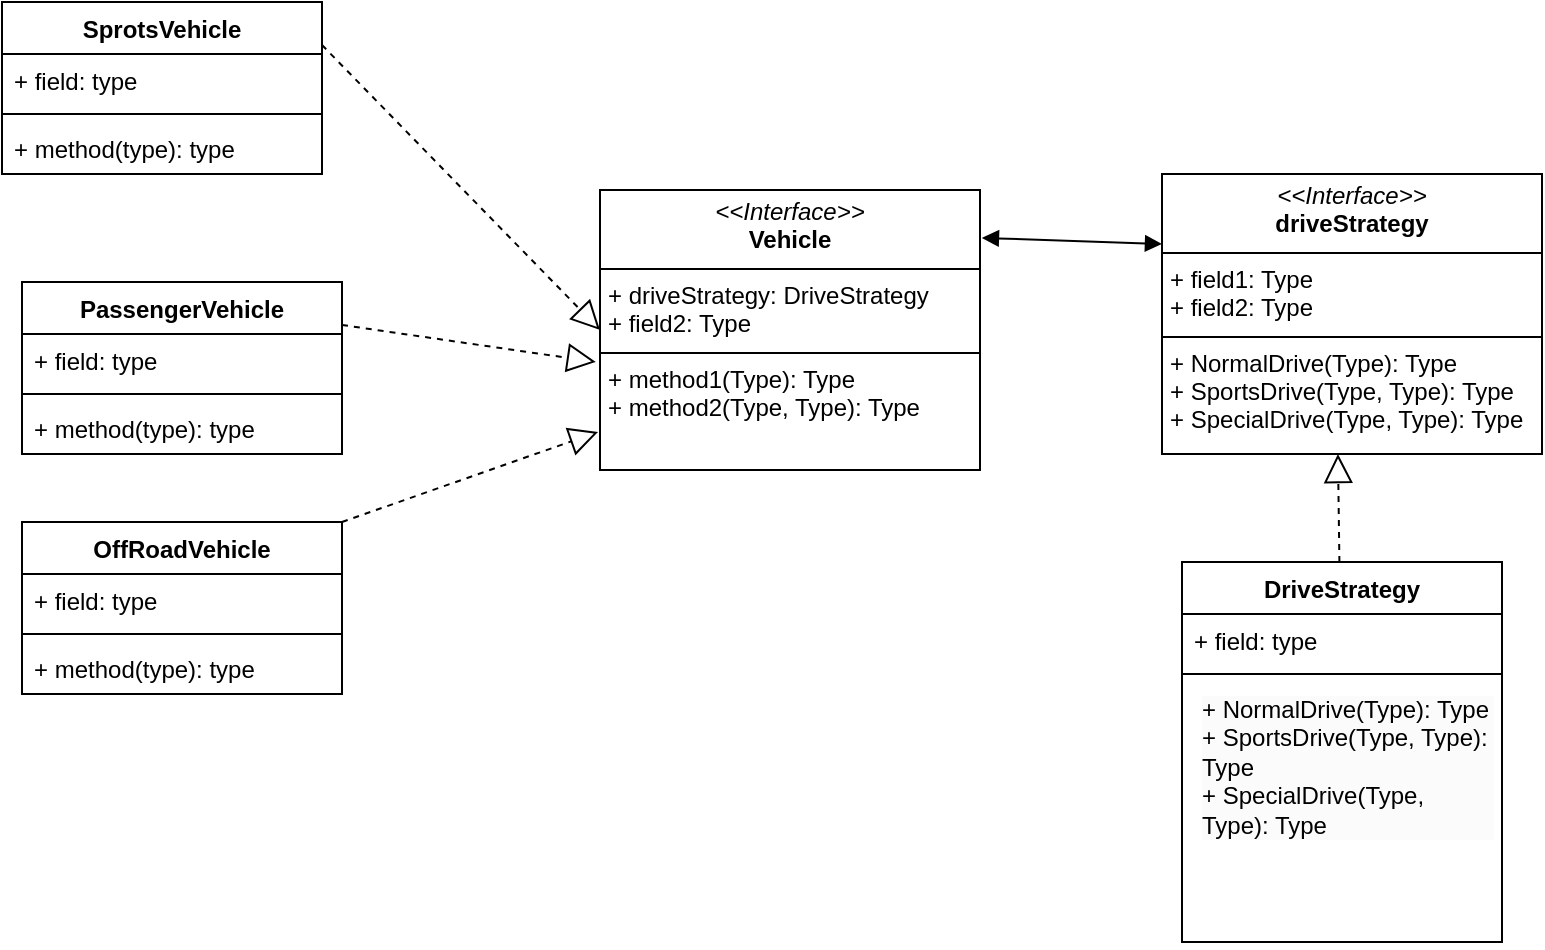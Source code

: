 <mxfile version="24.7.16">
  <diagram name="Page-1" id="EjR2dAazIGCj3mZ3ra8P">
    <mxGraphModel dx="1530" dy="968" grid="1" gridSize="10" guides="1" tooltips="1" connect="1" arrows="1" fold="1" page="1" pageScale="1" pageWidth="827" pageHeight="1169" math="0" shadow="0">
      <root>
        <mxCell id="0" />
        <mxCell id="1" parent="0" />
        <mxCell id="by1Uv4QPf6NhOtycy5rr-1" value="&lt;p style=&quot;margin:0px;margin-top:4px;text-align:center;&quot;&gt;&lt;i&gt;&amp;lt;&amp;lt;Interface&amp;gt;&amp;gt;&lt;/i&gt;&lt;br&gt;&lt;b&gt;Vehicle&lt;/b&gt;&lt;/p&gt;&lt;hr size=&quot;1&quot; style=&quot;border-style:solid;&quot;&gt;&lt;p style=&quot;margin:0px;margin-left:4px;&quot;&gt;+ driveStrategy: DriveStrategy&lt;br&gt;+ field2: Type&lt;/p&gt;&lt;hr size=&quot;1&quot; style=&quot;border-style:solid;&quot;&gt;&lt;p style=&quot;margin:0px;margin-left:4px;&quot;&gt;+ method1(Type): Type&lt;br&gt;+ method2(Type, Type): Type&lt;/p&gt;" style="verticalAlign=top;align=left;overflow=fill;html=1;whiteSpace=wrap;" vertex="1" parent="1">
          <mxGeometry x="328" y="414" width="190" height="140" as="geometry" />
        </mxCell>
        <mxCell id="by1Uv4QPf6NhOtycy5rr-14" value="" style="endArrow=block;dashed=1;endFill=0;endSize=12;html=1;rounded=0;exitX=1;exitY=0.25;exitDx=0;exitDy=0;entryX=0;entryY=0.5;entryDx=0;entryDy=0;" edge="1" parent="1" source="by1Uv4QPf6NhOtycy5rr-17" target="by1Uv4QPf6NhOtycy5rr-1">
          <mxGeometry width="160" relative="1" as="geometry">
            <mxPoint x="199" y="375" as="sourcePoint" />
            <mxPoint x="389" y="330" as="targetPoint" />
          </mxGeometry>
        </mxCell>
        <mxCell id="by1Uv4QPf6NhOtycy5rr-15" value="" style="endArrow=block;dashed=1;endFill=0;endSize=12;html=1;rounded=0;exitX=1;exitY=0;exitDx=0;exitDy=0;entryX=-0.005;entryY=0.864;entryDx=0;entryDy=0;entryPerimeter=0;" edge="1" parent="1" source="by1Uv4QPf6NhOtycy5rr-21" target="by1Uv4QPf6NhOtycy5rr-1">
          <mxGeometry width="160" relative="1" as="geometry">
            <mxPoint x="201.94" y="599.984" as="sourcePoint" />
            <mxPoint x="309" y="440" as="targetPoint" />
          </mxGeometry>
        </mxCell>
        <mxCell id="by1Uv4QPf6NhOtycy5rr-16" value="" style="endArrow=block;dashed=1;endFill=0;endSize=12;html=1;rounded=0;exitX=1;exitY=0.25;exitDx=0;exitDy=0;entryX=-0.011;entryY=0.614;entryDx=0;entryDy=0;entryPerimeter=0;" edge="1" parent="1" source="by1Uv4QPf6NhOtycy5rr-25" target="by1Uv4QPf6NhOtycy5rr-1">
          <mxGeometry width="160" relative="1" as="geometry">
            <mxPoint x="201.94" y="508.994" as="sourcePoint" />
            <mxPoint x="296" y="453" as="targetPoint" />
          </mxGeometry>
        </mxCell>
        <mxCell id="by1Uv4QPf6NhOtycy5rr-17" value="SprotsVehicle" style="swimlane;fontStyle=1;align=center;verticalAlign=top;childLayout=stackLayout;horizontal=1;startSize=26;horizontalStack=0;resizeParent=1;resizeParentMax=0;resizeLast=0;collapsible=1;marginBottom=0;whiteSpace=wrap;html=1;" vertex="1" parent="1">
          <mxGeometry x="29" y="320" width="160" height="86" as="geometry" />
        </mxCell>
        <mxCell id="by1Uv4QPf6NhOtycy5rr-18" value="+ field: type" style="text;strokeColor=none;fillColor=none;align=left;verticalAlign=top;spacingLeft=4;spacingRight=4;overflow=hidden;rotatable=0;points=[[0,0.5],[1,0.5]];portConstraint=eastwest;whiteSpace=wrap;html=1;" vertex="1" parent="by1Uv4QPf6NhOtycy5rr-17">
          <mxGeometry y="26" width="160" height="26" as="geometry" />
        </mxCell>
        <mxCell id="by1Uv4QPf6NhOtycy5rr-19" value="" style="line;strokeWidth=1;fillColor=none;align=left;verticalAlign=middle;spacingTop=-1;spacingLeft=3;spacingRight=3;rotatable=0;labelPosition=right;points=[];portConstraint=eastwest;strokeColor=inherit;" vertex="1" parent="by1Uv4QPf6NhOtycy5rr-17">
          <mxGeometry y="52" width="160" height="8" as="geometry" />
        </mxCell>
        <mxCell id="by1Uv4QPf6NhOtycy5rr-20" value="+ method(type): type" style="text;strokeColor=none;fillColor=none;align=left;verticalAlign=top;spacingLeft=4;spacingRight=4;overflow=hidden;rotatable=0;points=[[0,0.5],[1,0.5]];portConstraint=eastwest;whiteSpace=wrap;html=1;" vertex="1" parent="by1Uv4QPf6NhOtycy5rr-17">
          <mxGeometry y="60" width="160" height="26" as="geometry" />
        </mxCell>
        <mxCell id="by1Uv4QPf6NhOtycy5rr-21" value="OffRoadVehicle" style="swimlane;fontStyle=1;align=center;verticalAlign=top;childLayout=stackLayout;horizontal=1;startSize=26;horizontalStack=0;resizeParent=1;resizeParentMax=0;resizeLast=0;collapsible=1;marginBottom=0;whiteSpace=wrap;html=1;" vertex="1" parent="1">
          <mxGeometry x="39" y="580" width="160" height="86" as="geometry" />
        </mxCell>
        <mxCell id="by1Uv4QPf6NhOtycy5rr-22" value="+ field: type" style="text;strokeColor=none;fillColor=none;align=left;verticalAlign=top;spacingLeft=4;spacingRight=4;overflow=hidden;rotatable=0;points=[[0,0.5],[1,0.5]];portConstraint=eastwest;whiteSpace=wrap;html=1;" vertex="1" parent="by1Uv4QPf6NhOtycy5rr-21">
          <mxGeometry y="26" width="160" height="26" as="geometry" />
        </mxCell>
        <mxCell id="by1Uv4QPf6NhOtycy5rr-23" value="" style="line;strokeWidth=1;fillColor=none;align=left;verticalAlign=middle;spacingTop=-1;spacingLeft=3;spacingRight=3;rotatable=0;labelPosition=right;points=[];portConstraint=eastwest;strokeColor=inherit;" vertex="1" parent="by1Uv4QPf6NhOtycy5rr-21">
          <mxGeometry y="52" width="160" height="8" as="geometry" />
        </mxCell>
        <mxCell id="by1Uv4QPf6NhOtycy5rr-24" value="+ method(type): type" style="text;strokeColor=none;fillColor=none;align=left;verticalAlign=top;spacingLeft=4;spacingRight=4;overflow=hidden;rotatable=0;points=[[0,0.5],[1,0.5]];portConstraint=eastwest;whiteSpace=wrap;html=1;" vertex="1" parent="by1Uv4QPf6NhOtycy5rr-21">
          <mxGeometry y="60" width="160" height="26" as="geometry" />
        </mxCell>
        <mxCell id="by1Uv4QPf6NhOtycy5rr-25" value="PassengerVehicle" style="swimlane;fontStyle=1;align=center;verticalAlign=top;childLayout=stackLayout;horizontal=1;startSize=26;horizontalStack=0;resizeParent=1;resizeParentMax=0;resizeLast=0;collapsible=1;marginBottom=0;whiteSpace=wrap;html=1;" vertex="1" parent="1">
          <mxGeometry x="39" y="460" width="160" height="86" as="geometry" />
        </mxCell>
        <mxCell id="by1Uv4QPf6NhOtycy5rr-26" value="+ field: type" style="text;strokeColor=none;fillColor=none;align=left;verticalAlign=top;spacingLeft=4;spacingRight=4;overflow=hidden;rotatable=0;points=[[0,0.5],[1,0.5]];portConstraint=eastwest;whiteSpace=wrap;html=1;" vertex="1" parent="by1Uv4QPf6NhOtycy5rr-25">
          <mxGeometry y="26" width="160" height="26" as="geometry" />
        </mxCell>
        <mxCell id="by1Uv4QPf6NhOtycy5rr-27" value="" style="line;strokeWidth=1;fillColor=none;align=left;verticalAlign=middle;spacingTop=-1;spacingLeft=3;spacingRight=3;rotatable=0;labelPosition=right;points=[];portConstraint=eastwest;strokeColor=inherit;" vertex="1" parent="by1Uv4QPf6NhOtycy5rr-25">
          <mxGeometry y="52" width="160" height="8" as="geometry" />
        </mxCell>
        <mxCell id="by1Uv4QPf6NhOtycy5rr-28" value="+ method(type): type" style="text;strokeColor=none;fillColor=none;align=left;verticalAlign=top;spacingLeft=4;spacingRight=4;overflow=hidden;rotatable=0;points=[[0,0.5],[1,0.5]];portConstraint=eastwest;whiteSpace=wrap;html=1;" vertex="1" parent="by1Uv4QPf6NhOtycy5rr-25">
          <mxGeometry y="60" width="160" height="26" as="geometry" />
        </mxCell>
        <mxCell id="by1Uv4QPf6NhOtycy5rr-29" value="&lt;p style=&quot;margin:0px;margin-top:4px;text-align:center;&quot;&gt;&lt;i&gt;&amp;lt;&amp;lt;Interface&amp;gt;&amp;gt;&lt;/i&gt;&lt;br&gt;&lt;b&gt;driveStrategy&lt;/b&gt;&lt;/p&gt;&lt;hr size=&quot;1&quot; style=&quot;border-style:solid;&quot;&gt;&lt;p style=&quot;margin:0px;margin-left:4px;&quot;&gt;+ field1: Type&lt;br&gt;+ field2: Type&lt;/p&gt;&lt;hr size=&quot;1&quot; style=&quot;border-style:solid;&quot;&gt;&lt;p style=&quot;margin:0px;margin-left:4px;&quot;&gt;+ NormalDrive(Type): Type&lt;br&gt;+ SportsDrive(Type, Type): Type&lt;/p&gt;&lt;p style=&quot;margin:0px;margin-left:4px;&quot;&gt;+ SpecialDrive(Type, Type): Type&lt;br&gt;&lt;/p&gt;" style="verticalAlign=top;align=left;overflow=fill;html=1;whiteSpace=wrap;" vertex="1" parent="1">
          <mxGeometry x="609" y="406" width="190" height="140" as="geometry" />
        </mxCell>
        <mxCell id="by1Uv4QPf6NhOtycy5rr-30" value="DriveStrategy" style="swimlane;fontStyle=1;align=center;verticalAlign=top;childLayout=stackLayout;horizontal=1;startSize=26;horizontalStack=0;resizeParent=1;resizeParentMax=0;resizeLast=0;collapsible=1;marginBottom=0;whiteSpace=wrap;html=1;" vertex="1" parent="1">
          <mxGeometry x="619" y="600" width="160" height="190" as="geometry" />
        </mxCell>
        <mxCell id="by1Uv4QPf6NhOtycy5rr-31" value="+ field: type" style="text;strokeColor=none;fillColor=none;align=left;verticalAlign=top;spacingLeft=4;spacingRight=4;overflow=hidden;rotatable=0;points=[[0,0.5],[1,0.5]];portConstraint=eastwest;whiteSpace=wrap;html=1;" vertex="1" parent="by1Uv4QPf6NhOtycy5rr-30">
          <mxGeometry y="26" width="160" height="26" as="geometry" />
        </mxCell>
        <mxCell id="by1Uv4QPf6NhOtycy5rr-32" value="" style="line;strokeWidth=1;fillColor=none;align=left;verticalAlign=middle;spacingTop=-1;spacingLeft=3;spacingRight=3;rotatable=0;labelPosition=right;points=[];portConstraint=eastwest;strokeColor=inherit;" vertex="1" parent="by1Uv4QPf6NhOtycy5rr-30">
          <mxGeometry y="52" width="160" height="8" as="geometry" />
        </mxCell>
        <mxCell id="by1Uv4QPf6NhOtycy5rr-33" value="&lt;meta charset=&quot;utf-8&quot;&gt;&lt;p style=&quot;forced-color-adjust: none; color: rgb(0, 0, 0); font-family: Helvetica; font-size: 12px; font-style: normal; font-variant-ligatures: normal; font-variant-caps: normal; font-weight: 400; letter-spacing: normal; orphans: 2; text-align: left; text-indent: 0px; text-transform: none; widows: 2; word-spacing: 0px; -webkit-text-stroke-width: 0px; white-space: normal; background-color: rgb(251, 251, 251); text-decoration-thickness: initial; text-decoration-style: initial; text-decoration-color: initial; margin: 0px 0px 0px 4px;&quot;&gt;+ NormalDrive(Type): Type&lt;br style=&quot;forced-color-adjust: none;&quot;&gt;+ SportsDrive(Type, Type): Type&lt;/p&gt;&lt;p style=&quot;forced-color-adjust: none; color: rgb(0, 0, 0); font-family: Helvetica; font-size: 12px; font-style: normal; font-variant-ligatures: normal; font-variant-caps: normal; font-weight: 400; letter-spacing: normal; orphans: 2; text-align: left; text-indent: 0px; text-transform: none; widows: 2; word-spacing: 0px; -webkit-text-stroke-width: 0px; white-space: normal; background-color: rgb(251, 251, 251); text-decoration-thickness: initial; text-decoration-style: initial; text-decoration-color: initial; margin: 0px 0px 0px 4px;&quot;&gt;+ SpecialDrive(Type, Type): Type&lt;/p&gt;" style="text;strokeColor=none;fillColor=none;align=left;verticalAlign=top;spacingLeft=4;spacingRight=4;overflow=hidden;rotatable=0;points=[[0,0.5],[1,0.5]];portConstraint=eastwest;whiteSpace=wrap;html=1;" vertex="1" parent="by1Uv4QPf6NhOtycy5rr-30">
          <mxGeometry y="60" width="160" height="130" as="geometry" />
        </mxCell>
        <mxCell id="by1Uv4QPf6NhOtycy5rr-34" value="" style="endArrow=block;startArrow=block;endFill=1;startFill=1;html=1;rounded=0;exitX=1.005;exitY=0.171;exitDx=0;exitDy=0;exitPerimeter=0;entryX=0;entryY=0.25;entryDx=0;entryDy=0;" edge="1" parent="1" source="by1Uv4QPf6NhOtycy5rr-1" target="by1Uv4QPf6NhOtycy5rr-29">
          <mxGeometry width="160" relative="1" as="geometry">
            <mxPoint x="519" y="490" as="sourcePoint" />
            <mxPoint x="689" y="490" as="targetPoint" />
          </mxGeometry>
        </mxCell>
        <mxCell id="by1Uv4QPf6NhOtycy5rr-35" value="" style="endArrow=block;dashed=1;endFill=0;endSize=12;html=1;rounded=0;entryX=0.463;entryY=1;entryDx=0;entryDy=0;entryPerimeter=0;" edge="1" parent="1" source="by1Uv4QPf6NhOtycy5rr-30" target="by1Uv4QPf6NhOtycy5rr-29">
          <mxGeometry width="160" relative="1" as="geometry">
            <mxPoint x="339" y="640" as="sourcePoint" />
            <mxPoint x="499" y="640" as="targetPoint" />
          </mxGeometry>
        </mxCell>
      </root>
    </mxGraphModel>
  </diagram>
</mxfile>
